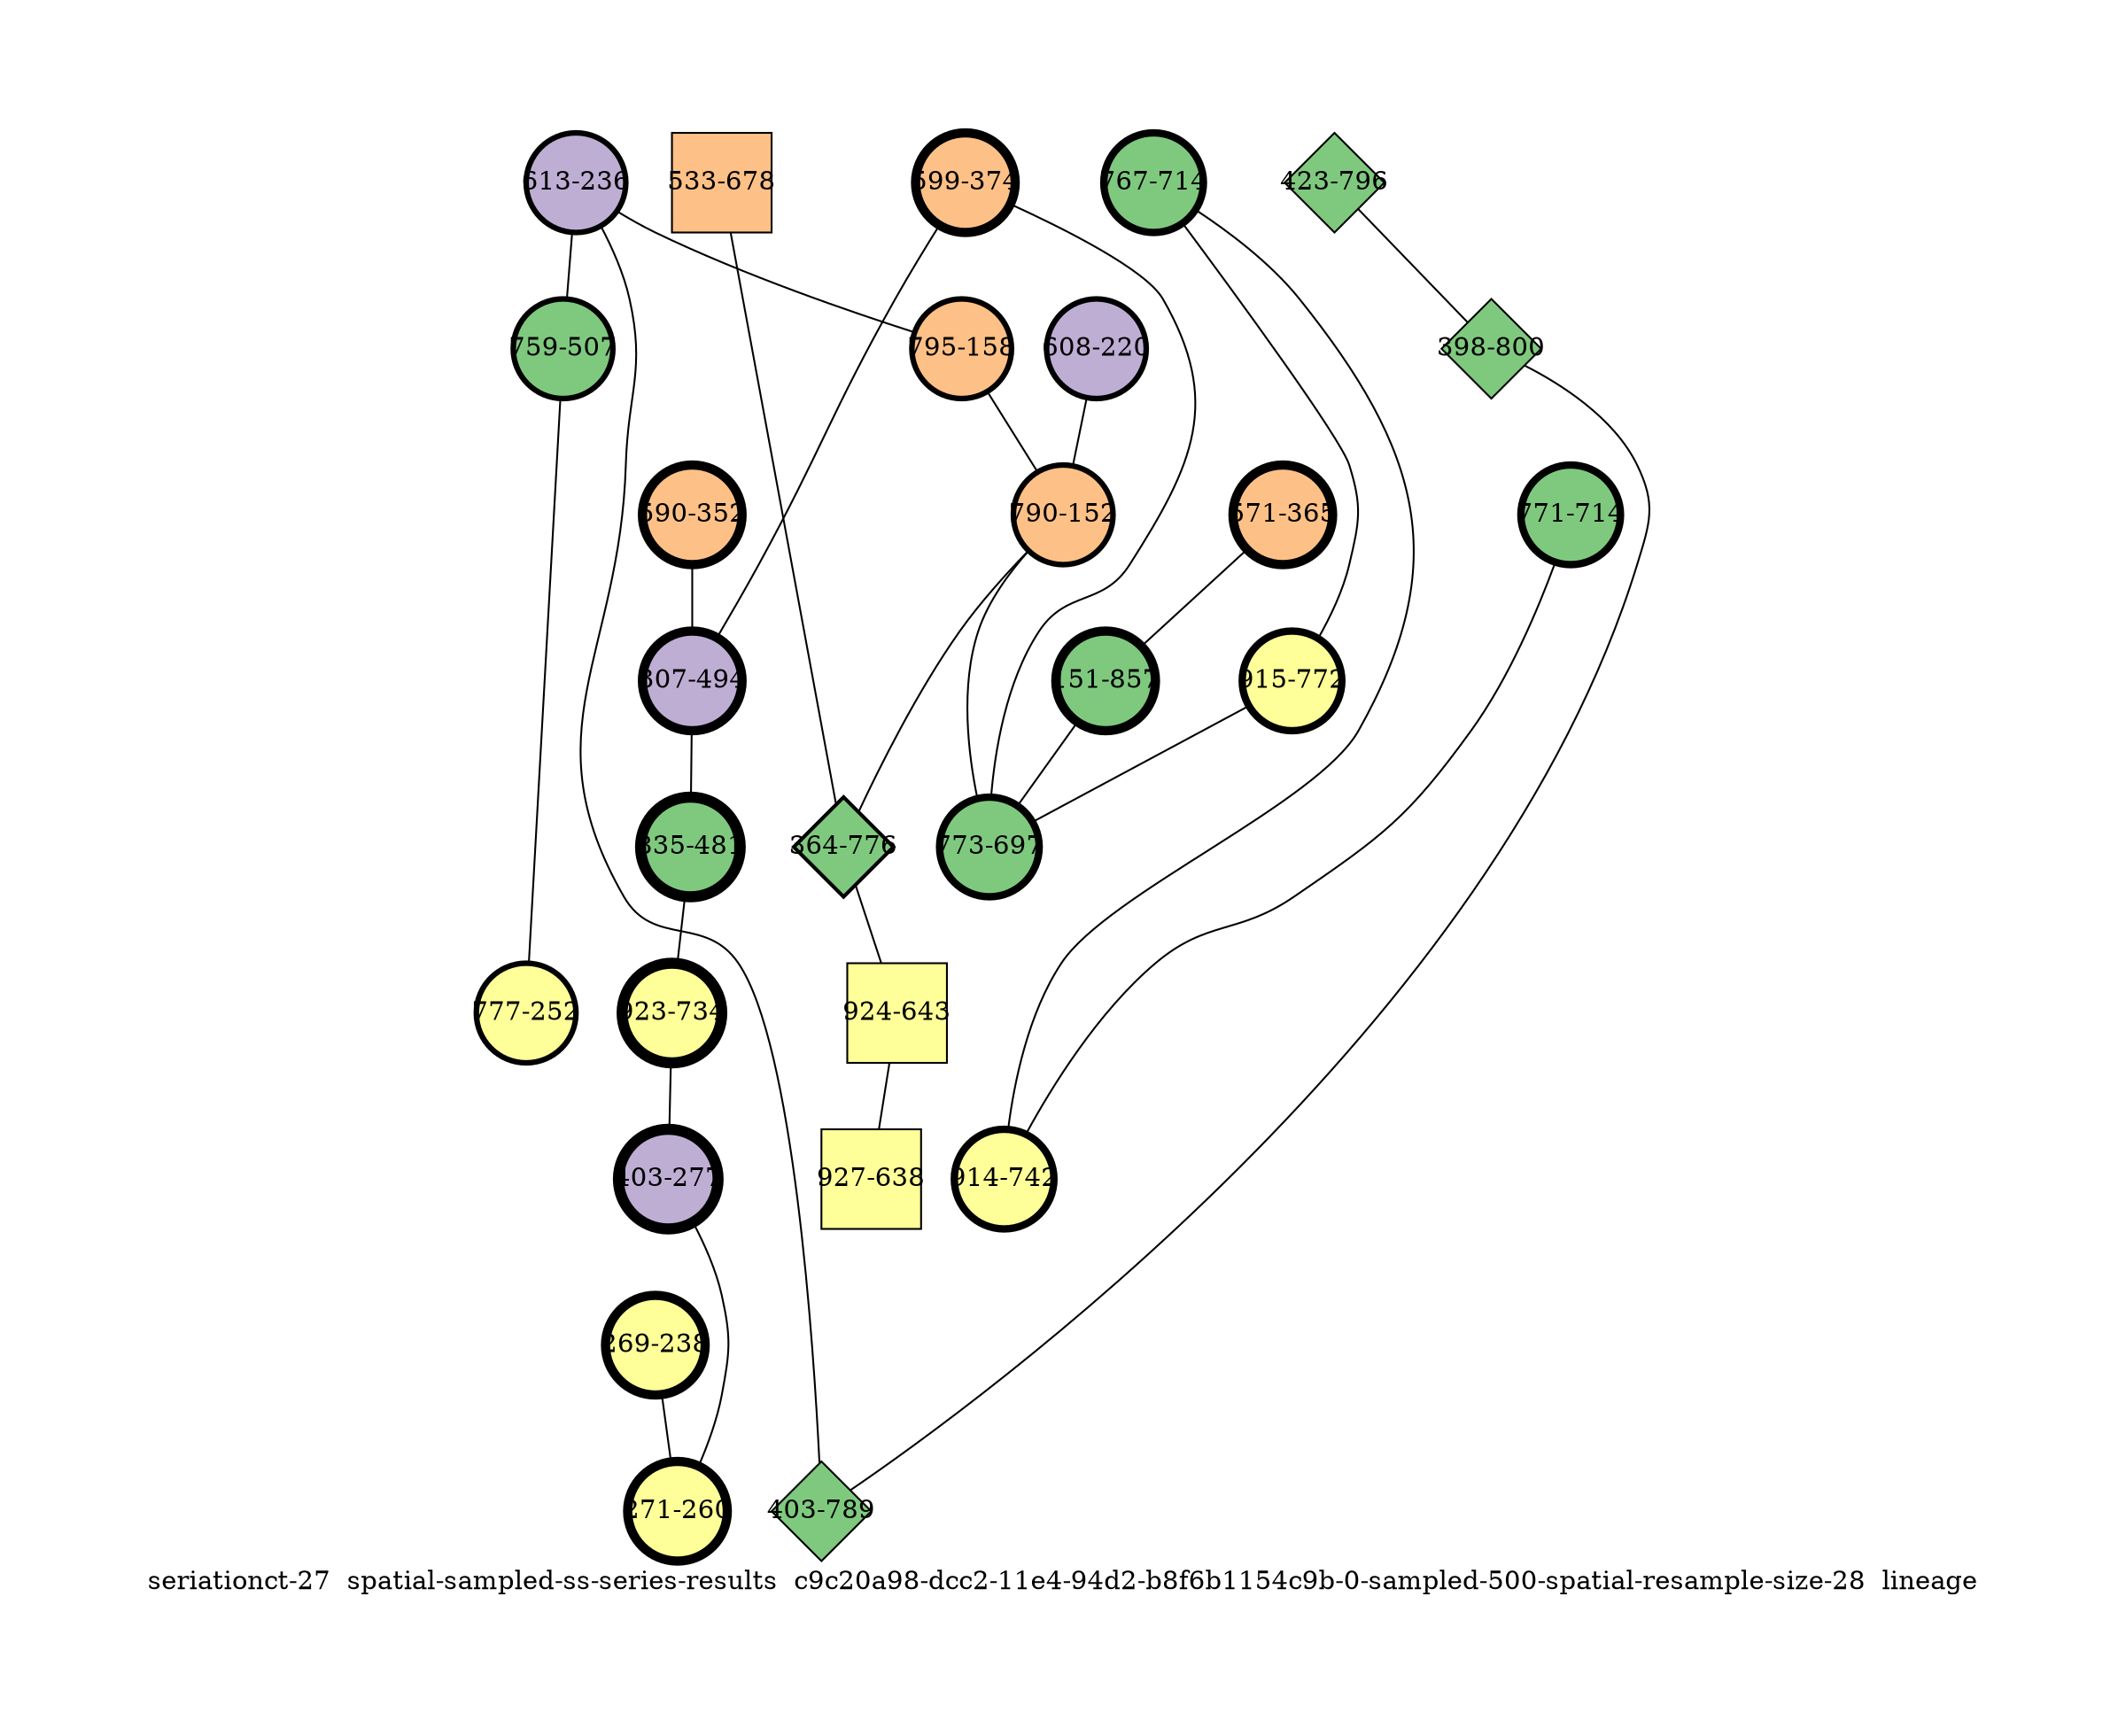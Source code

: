 strict graph "seriationct-27  spatial-sampled-ss-series-results  c9c20a98-dcc2-11e4-94d2-b8f6b1154c9b-0-sampled-500-spatial-resample-size-28  lineage" {
labelloc=b;
ratio=auto;
pad="1.0";
label="seriationct-27  spatial-sampled-ss-series-results  c9c20a98-dcc2-11e4-94d2-b8f6b1154c9b-0-sampled-500-spatial-resample-size-28  lineage";
node [width="0.75", style=filled, fixedsize=true, height="0.75", shape=circle, label=""];
0 [xCoordinate="352.0", appears_in_slice=5, yCoordinate="590.0", colorscheme=accent6, lineage_id=0, short_label="590-352", label="590-352", shape=circle, cluster_id=2, fillcolor=3, size="500.0", id=0, penwidth="5.0"];
1 [xCoordinate="236.0", appears_in_slice=3, yCoordinate="613.0", colorscheme=accent6, lineage_id=0, short_label="613-236", label="613-236", shape=circle, cluster_id=1, fillcolor=2, size="500.0", id=1, penwidth="3.0"];
2 [xCoordinate="374.0", appears_in_slice=5, yCoordinate="599.0", colorscheme=accent6, lineage_id=0, short_label="599-374", label="599-374", shape=circle, cluster_id=2, fillcolor=3, size="500.0", id=2, penwidth="5.0"];
3 [xCoordinate="507.0", appears_in_slice=3, yCoordinate="759.0", colorscheme=accent6, lineage_id=0, short_label="759-507", label="759-507", shape=circle, cluster_id=0, fillcolor=1, size="500.0", id=3, penwidth="3.0"];
4 [xCoordinate="365.0", appears_in_slice=5, yCoordinate="571.0", colorscheme=accent6, lineage_id=0, short_label="571-365", label="571-365", shape=circle, cluster_id=2, fillcolor=3, size="500.0", id=4, penwidth="5.0"];
5 [xCoordinate="494.0", appears_in_slice=5, yCoordinate="307.0", colorscheme=accent6, lineage_id=0, short_label="307-494", label="307-494", shape=circle, cluster_id=1, fillcolor=2, size="500.0", id=5, penwidth="5.0"];
6 [xCoordinate="714.0", appears_in_slice=4, yCoordinate="771.0", colorscheme=accent6, lineage_id=0, short_label="771-714", label="771-714", shape=circle, cluster_id=0, fillcolor=1, size="500.0", id=6, penwidth="4.0"];
7 [xCoordinate="220.0", appears_in_slice=3, yCoordinate="608.0", colorscheme=accent6, lineage_id=0, short_label="608-220", label="608-220", shape=circle, cluster_id=1, fillcolor=2, size="500.0", id=7, penwidth="3.0"];
8 [xCoordinate="238.0", appears_in_slice=5, yCoordinate="269.0", colorscheme=accent6, lineage_id=0, short_label="269-238", label="269-238", shape=circle, cluster_id=3, fillcolor=4, size="500.0", id=8, penwidth="5.0"];
9 [xCoordinate="796.0", appears_in_slice=1, yCoordinate="423.0", colorscheme=accent6, lineage_id=2, short_label="423-796", label="423-796", shape=diamond, cluster_id=0, fillcolor=1, size="500.0", id=9, penwidth="1.0"];
10 [xCoordinate="678.0", appears_in_slice=1, yCoordinate="533.0", colorscheme=accent6, lineage_id=1, short_label="533-678", label="533-678", shape=square, cluster_id=2, fillcolor=3, size="500.0", id=12, penwidth="1.0"];
11 [xCoordinate="714.0", appears_in_slice=4, yCoordinate="767.0", colorscheme=accent6, lineage_id=0, short_label="767-714", label="767-714", shape=circle, cluster_id=0, fillcolor=1, size="500.0", id=11, penwidth="4.0"];
12 [xCoordinate="800.0", appears_in_slice=1, yCoordinate="398.0", colorscheme=accent6, lineage_id=2, short_label="398-800", label="398-800", shape=diamond, cluster_id=0, fillcolor=1, size="500.0", id=10, penwidth="1.0"];
13 [xCoordinate="252.0", appears_in_slice=3, yCoordinate="777.0", colorscheme=accent6, lineage_id=0, short_label="777-252", label="777-252", shape=circle, cluster_id=3, fillcolor=4, size="500.0", id=13, penwidth="3.0"];
14 [xCoordinate="158.0", appears_in_slice=3, yCoordinate="795.0", colorscheme=accent6, lineage_id=0, short_label="795-158", label="795-158", shape=circle, cluster_id=2, fillcolor=3, size="500.0", id=14, penwidth="3.0"];
15 [xCoordinate="789.0", appears_in_slice=1, yCoordinate="403.0", colorscheme=accent6, lineage_id=2, short_label="403-789", label="403-789", shape=diamond, cluster_id=0, fillcolor=1, size="500.0", id=15, penwidth="1.0"];
16 [xCoordinate="742.0", appears_in_slice=4, yCoordinate="914.0", colorscheme=accent6, lineage_id=0, short_label="914-742", label="914-742", shape=circle, cluster_id=3, fillcolor=4, size="500.0", id=23, penwidth="4.0"];
17 [xCoordinate="152.0", appears_in_slice=3, yCoordinate="790.0", colorscheme=accent6, lineage_id=0, short_label="790-152", label="790-152", shape=circle, cluster_id=2, fillcolor=3, size="500.0", id=17, penwidth="3.0"];
18 [xCoordinate="481.0", appears_in_slice=6, yCoordinate="835.0", colorscheme=accent6, lineage_id=0, short_label="835-481", label="835-481", shape=circle, cluster_id=0, fillcolor=1, size="500.0", id=18, penwidth="6.0"];
19 [xCoordinate="776.0", appears_in_slice=2, yCoordinate="364.0", colorscheme=accent6, lineage_id=2, short_label="364-776", label="364-776", shape=diamond, cluster_id=0, fillcolor=1, size="500.0", id=19, penwidth="2.0"];
20 [xCoordinate="772.0", appears_in_slice=4, yCoordinate="915.0", colorscheme=accent6, lineage_id=0, short_label="915-772", label="915-772", shape=circle, cluster_id=3, fillcolor=4, size="500.0", id=20, penwidth="4.0"];
21 [xCoordinate="643.0", appears_in_slice=1, yCoordinate="924.0", colorscheme=accent6, lineage_id=1, short_label="924-643", label="924-643", shape=square, cluster_id=3, fillcolor=4, size="500.0", id=21, penwidth="1.0"];
22 [xCoordinate="857.0", appears_in_slice=5, yCoordinate="151.0", colorscheme=accent6, lineage_id=0, short_label="151-857", label="151-857", shape=circle, cluster_id=0, fillcolor=1, size="500.0", id=22, penwidth="5.0"];
23 [xCoordinate="697.0", appears_in_slice=4, yCoordinate="773.0", colorscheme=accent6, lineage_id=0, short_label="773-697", label="773-697", shape=circle, cluster_id=0, fillcolor=1, size="500.0", id=16, penwidth="4.0"];
24 [xCoordinate="734.0", appears_in_slice=6, yCoordinate="923.0", colorscheme=accent6, lineage_id=0, short_label="923-734", label="923-734", shape=circle, cluster_id=3, fillcolor=4, size="500.0", id=24, penwidth="6.0"];
25 [xCoordinate="638.0", appears_in_slice=1, yCoordinate="927.0", colorscheme=accent6, lineage_id=1, short_label="927-638", label="927-638", shape=square, cluster_id=3, fillcolor=4, size="500.0", id=25, penwidth="1.0"];
26 [xCoordinate="277.0", appears_in_slice=6, yCoordinate="403.0", colorscheme=accent6, lineage_id=0, short_label="403-277", label="403-277", shape=circle, cluster_id=1, fillcolor=2, size="500.0", id=26, penwidth="6.0"];
27 [xCoordinate="260.0", appears_in_slice=5, yCoordinate="271.0", colorscheme=accent6, lineage_id=0, short_label="271-260", label="271-260", shape=circle, cluster_id=3, fillcolor=4, size="500.0", id=27, penwidth="5.0"];
0 -- 5  [inverseweight="12.4456687897", weight="0.0803492377064"];
1 -- 3  [inverseweight="4.03225806452", weight="0.248"];
1 -- 14  [inverseweight="17.06971855", weight="0.0585832740635"];
1 -- 15  [inverseweight="2.04376365047", weight="0.489293368032"];
2 -- 5  [inverseweight="11.7266257455", weight="0.0852760224213"];
2 -- 23  [inverseweight="1.92704341702", weight="0.518929667681"];
3 -- 13  [inverseweight="20.1455741006", weight="0.049638694584"];
4 -- 22  [inverseweight="22.6339365106", weight="0.0441814440687"];
5 -- 18  [inverseweight="4.20093909887", weight="0.238042013099"];
6 -- 16  [inverseweight="32.8266082149", weight="0.0304630924235"];
7 -- 17  [inverseweight="2.58626840188", weight="0.386657471155"];
8 -- 27  [inverseweight="28.7717668824", weight="0.034756294394"];
9 -- 12  [inverseweight="16.9906916508", weight="0.0588557558782"];
10 -- 19  [inverseweight="1.21189421188", weight="0.825154530982"];
11 -- 16  [inverseweight="14.1308354736", weight="0.0707672240518"];
11 -- 20  [inverseweight="2.9062891557", weight="0.344081385721"];
12 -- 15  [inverseweight="41.9590679148", weight="0.0238327505756"];
14 -- 17  [inverseweight="20.6901472151", weight="0.0483321838944"];
17 -- 19  [inverseweight="1.40365290325", weight="0.712426838349"];
17 -- 23  [inverseweight="1.62473021564", weight="0.615486799209"];
18 -- 24  [inverseweight="22.360679775", weight="0.04472135955"];
19 -- 21  [inverseweight="1.59585666205", weight="0.626622693493"];
20 -- 23  [inverseweight="2.88281418845", weight="0.346883265667"];
21 -- 25  [inverseweight="17.9489539654", weight="0.0557135531087"];
22 -- 23  [inverseweight="1.97003130641", weight="0.507606146535"];
24 -- 26  [inverseweight="21.3200716356", weight="0.0469041575982"];
26 -- 27  [inverseweight="3.02902382295", weight="0.330139364511"];
}
